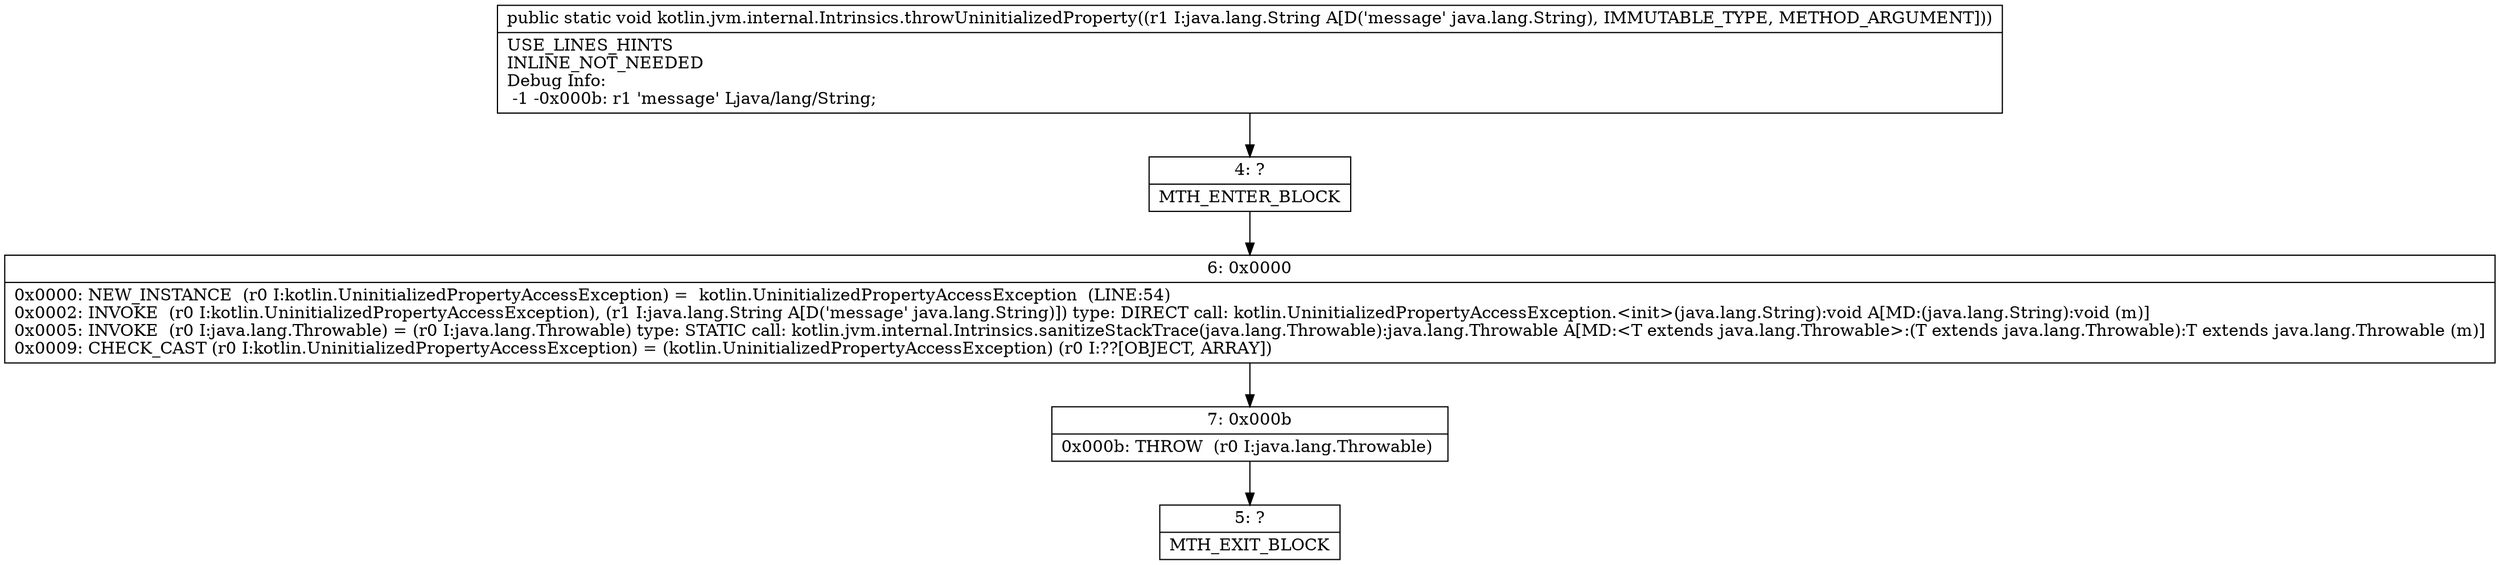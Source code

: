 digraph "CFG forkotlin.jvm.internal.Intrinsics.throwUninitializedProperty(Ljava\/lang\/String;)V" {
Node_4 [shape=record,label="{4\:\ ?|MTH_ENTER_BLOCK\l}"];
Node_6 [shape=record,label="{6\:\ 0x0000|0x0000: NEW_INSTANCE  (r0 I:kotlin.UninitializedPropertyAccessException) =  kotlin.UninitializedPropertyAccessException  (LINE:54)\l0x0002: INVOKE  (r0 I:kotlin.UninitializedPropertyAccessException), (r1 I:java.lang.String A[D('message' java.lang.String)]) type: DIRECT call: kotlin.UninitializedPropertyAccessException.\<init\>(java.lang.String):void A[MD:(java.lang.String):void (m)]\l0x0005: INVOKE  (r0 I:java.lang.Throwable) = (r0 I:java.lang.Throwable) type: STATIC call: kotlin.jvm.internal.Intrinsics.sanitizeStackTrace(java.lang.Throwable):java.lang.Throwable A[MD:\<T extends java.lang.Throwable\>:(T extends java.lang.Throwable):T extends java.lang.Throwable (m)]\l0x0009: CHECK_CAST (r0 I:kotlin.UninitializedPropertyAccessException) = (kotlin.UninitializedPropertyAccessException) (r0 I:??[OBJECT, ARRAY]) \l}"];
Node_7 [shape=record,label="{7\:\ 0x000b|0x000b: THROW  (r0 I:java.lang.Throwable) \l}"];
Node_5 [shape=record,label="{5\:\ ?|MTH_EXIT_BLOCK\l}"];
MethodNode[shape=record,label="{public static void kotlin.jvm.internal.Intrinsics.throwUninitializedProperty((r1 I:java.lang.String A[D('message' java.lang.String), IMMUTABLE_TYPE, METHOD_ARGUMENT]))  | USE_LINES_HINTS\lINLINE_NOT_NEEDED\lDebug Info:\l  \-1 \-0x000b: r1 'message' Ljava\/lang\/String;\l}"];
MethodNode -> Node_4;Node_4 -> Node_6;
Node_6 -> Node_7;
Node_7 -> Node_5;
}

